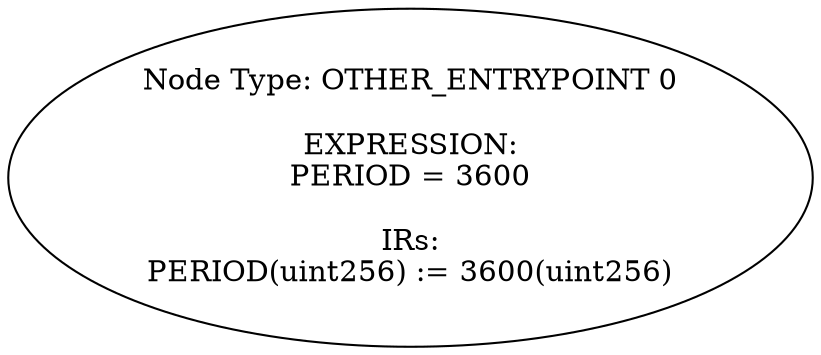 digraph{
0[label="Node Type: OTHER_ENTRYPOINT 0

EXPRESSION:
PERIOD = 3600

IRs:
PERIOD(uint256) := 3600(uint256)"];
}
